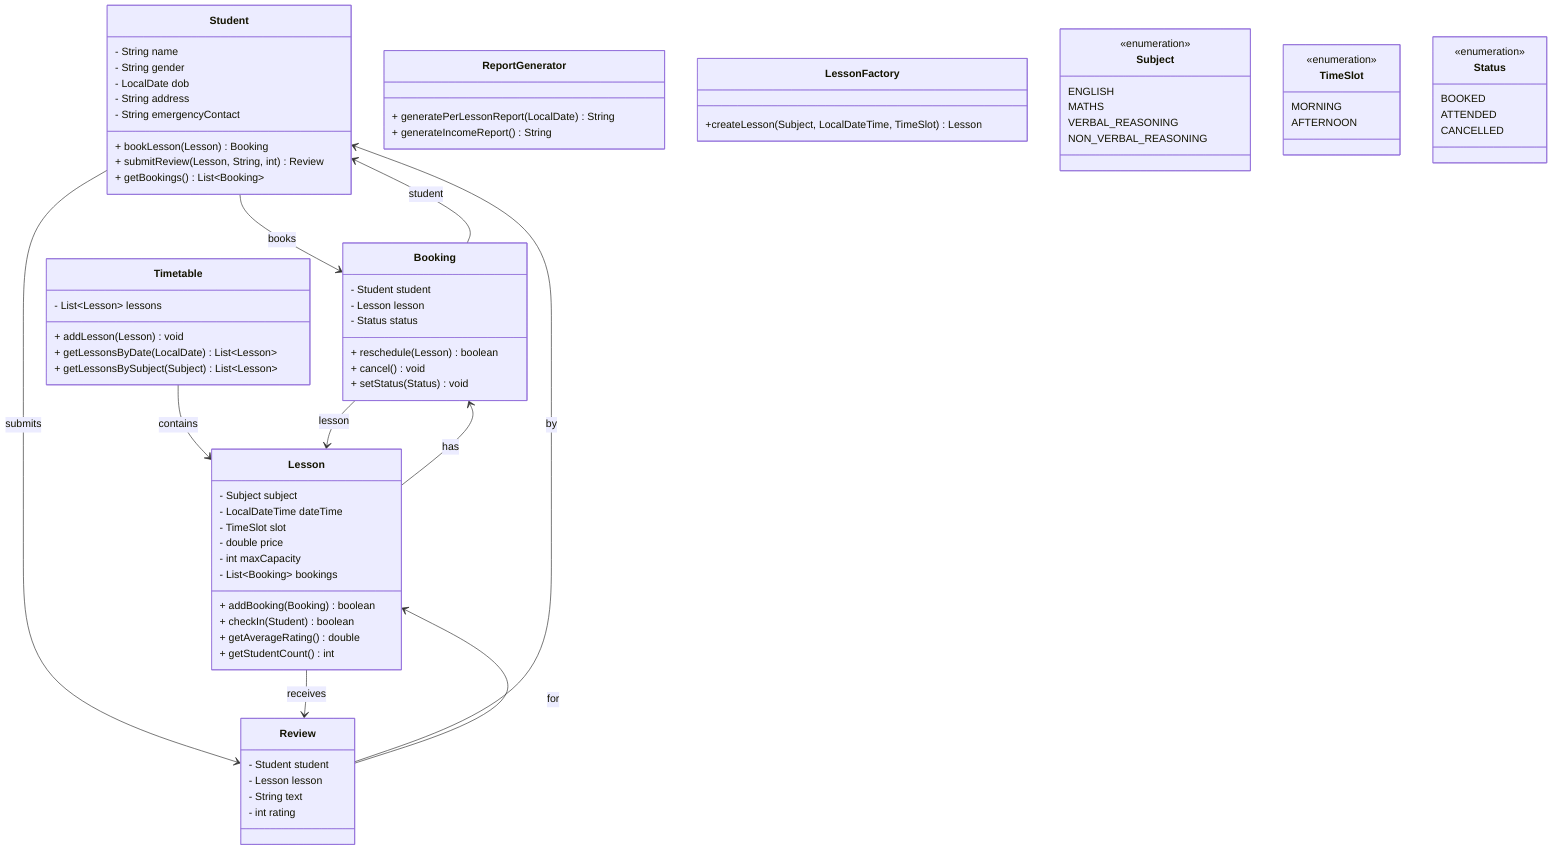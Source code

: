 classDiagram
    class Student {
        - String name
        - String gender
        - LocalDate dob
        - String address
        - String emergencyContact
        + bookLesson(Lesson) Booking
        + submitReview(Lesson, String, int) Review
        + getBookings() List~Booking~
    }

    class Lesson {
        - Subject subject
        - LocalDateTime dateTime
        - TimeSlot slot
        - double price
        - int maxCapacity
        - List~Booking~ bookings
        + addBooking(Booking) boolean
        + checkIn(Student) boolean
        + getAverageRating() double
        + getStudentCount() int
    }

    class Booking {
        - Student student
        - Lesson lesson
        - Status status
        + reschedule(Lesson) boolean
        + cancel() void
        + setStatus(Status) void
    }

    class Review {
        - Student student
        - Lesson lesson
        - String text
        - int rating
    }

    class Timetable {
        - List~Lesson~ lessons
        + addLesson(Lesson) void
        + getLessonsByDate(LocalDate) List~Lesson~
        + getLessonsBySubject(Subject) List~Lesson~
    }

    class ReportGenerator {
        + generatePerLessonReport(LocalDate) String
        + generateIncomeReport() String
    }
    class LessonFactory {
          +createLesson(Subject, LocalDateTime, TimeSlot) Lesson
      }

    class Subject {
        <<enumeration>>
        ENGLISH
        MATHS
        VERBAL_REASONING
        NON_VERBAL_REASONING
    }

    class TimeSlot {
        <<enumeration>>
        MORNING
        AFTERNOON
    }

    class Status {
        <<enumeration>>
        BOOKED
        ATTENDED
        CANCELLED
    }

    Timetable --> Lesson : contains
    Lesson --> Booking : has
    Student --> Booking : books
    Student --> Review : submits
    Lesson --> Review : receives
    Booking --> Student : student
    Booking --> Lesson : lesson
    Review --> Student : by
    Review --> Lesson : for